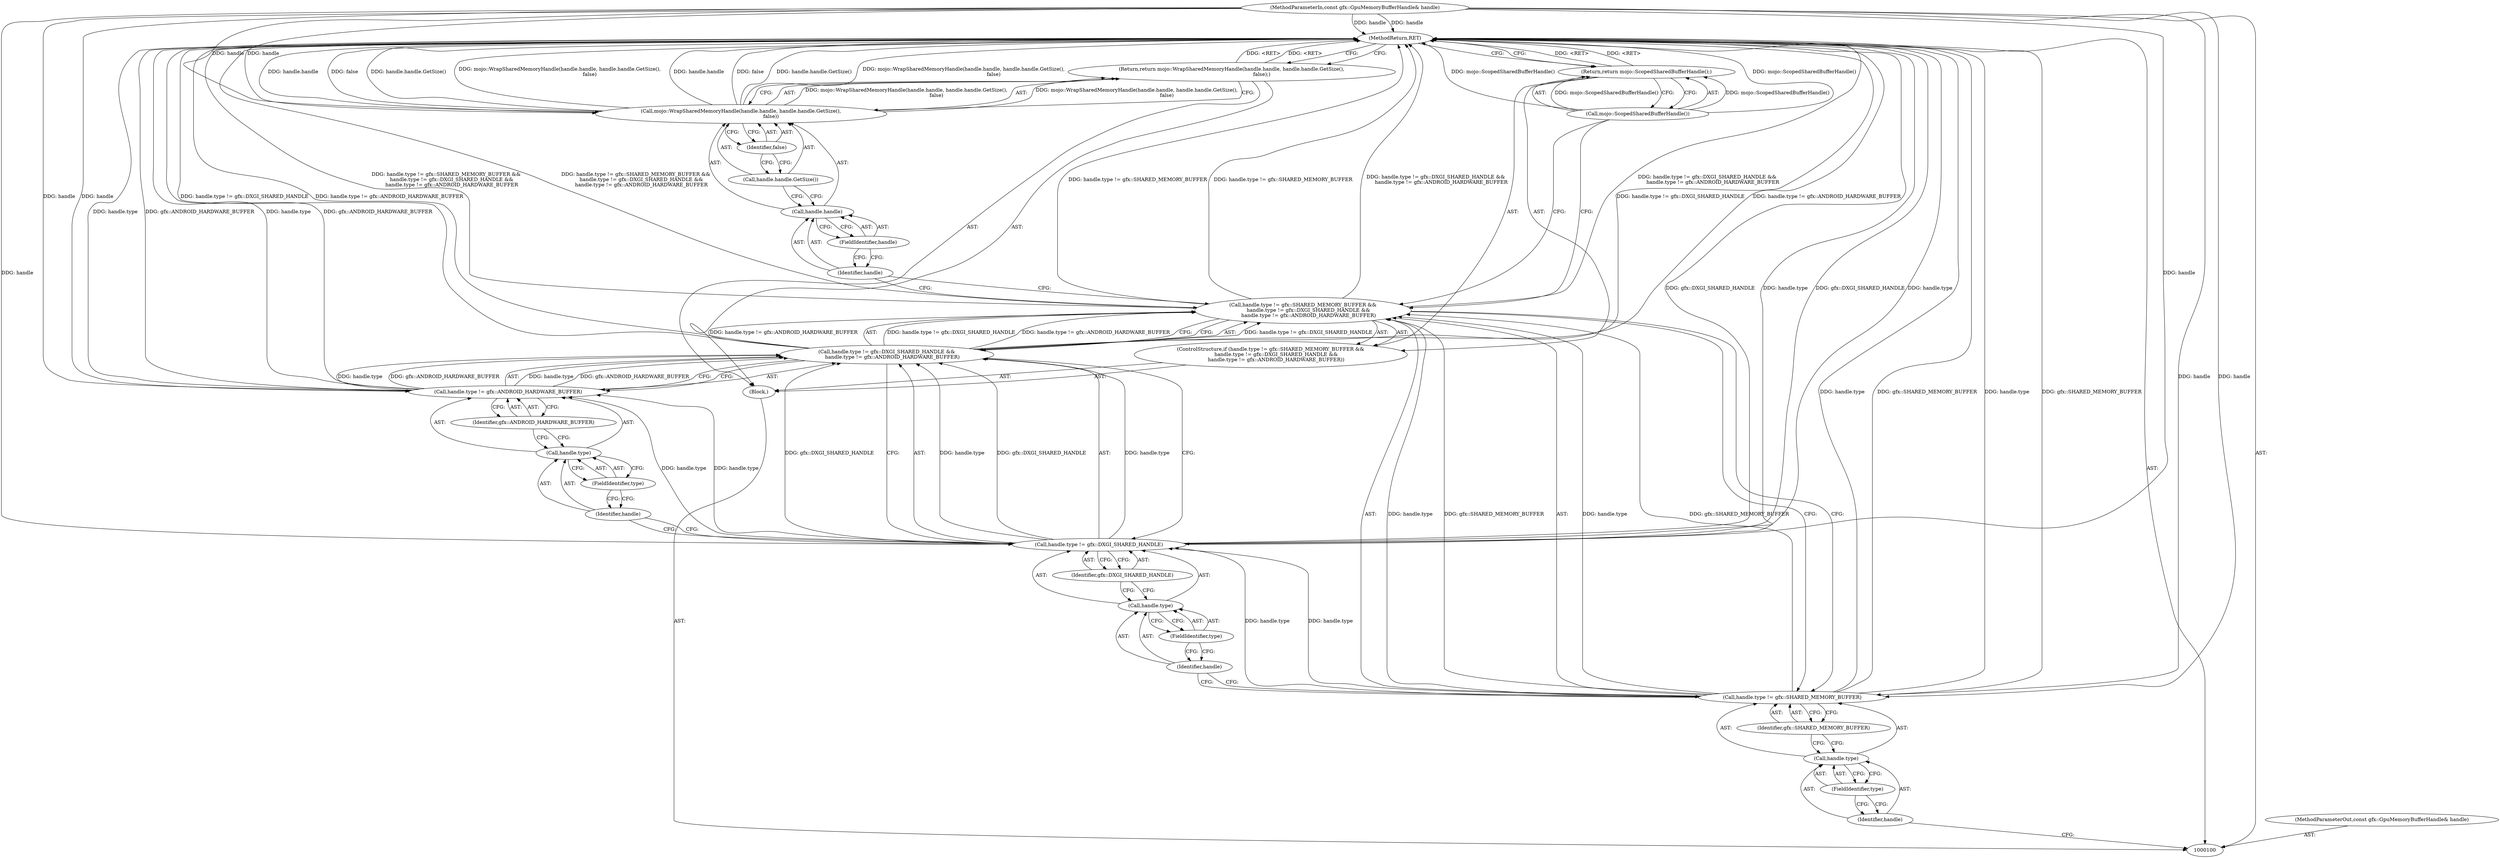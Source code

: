 digraph "1_Chrome_673ce95d481ea9368c4d4d43ac756ba1d6d9e608_35" {
"1000101" [label="(MethodParameterIn,const gfx::GpuMemoryBufferHandle& handle)"];
"1000163" [label="(MethodParameterOut,const gfx::GpuMemoryBufferHandle& handle)"];
"1000130" [label="(MethodReturn,RET)"];
"1000102" [label="(Block,)"];
"1000108" [label="(FieldIdentifier,type)"];
"1000103" [label="(ControlStructure,if (handle.type != gfx::SHARED_MEMORY_BUFFER &&\n       handle.type != gfx::DXGI_SHARED_HANDLE &&\n       handle.type != gfx::ANDROID_HARDWARE_BUFFER))"];
"1000109" [label="(Identifier,gfx::SHARED_MEMORY_BUFFER)"];
"1000104" [label="(Call,handle.type != gfx::SHARED_MEMORY_BUFFER &&\n       handle.type != gfx::DXGI_SHARED_HANDLE &&\n       handle.type != gfx::ANDROID_HARDWARE_BUFFER)"];
"1000105" [label="(Call,handle.type != gfx::SHARED_MEMORY_BUFFER)"];
"1000106" [label="(Call,handle.type)"];
"1000107" [label="(Identifier,handle)"];
"1000114" [label="(FieldIdentifier,type)"];
"1000115" [label="(Identifier,gfx::DXGI_SHARED_HANDLE)"];
"1000110" [label="(Call,handle.type != gfx::DXGI_SHARED_HANDLE &&\n       handle.type != gfx::ANDROID_HARDWARE_BUFFER)"];
"1000111" [label="(Call,handle.type != gfx::DXGI_SHARED_HANDLE)"];
"1000112" [label="(Call,handle.type)"];
"1000113" [label="(Identifier,handle)"];
"1000119" [label="(FieldIdentifier,type)"];
"1000120" [label="(Identifier,gfx::ANDROID_HARDWARE_BUFFER)"];
"1000116" [label="(Call,handle.type != gfx::ANDROID_HARDWARE_BUFFER)"];
"1000117" [label="(Call,handle.type)"];
"1000118" [label="(Identifier,handle)"];
"1000122" [label="(Call,mojo::ScopedSharedBufferHandle())"];
"1000121" [label="(Return,return mojo::ScopedSharedBufferHandle();)"];
"1000123" [label="(Return,return mojo::WrapSharedMemoryHandle(handle.handle, handle.handle.GetSize(),\n                                      false);)"];
"1000125" [label="(Call,handle.handle)"];
"1000126" [label="(Identifier,handle)"];
"1000127" [label="(FieldIdentifier,handle)"];
"1000128" [label="(Call,handle.handle.GetSize())"];
"1000124" [label="(Call,mojo::WrapSharedMemoryHandle(handle.handle, handle.handle.GetSize(),\n                                      false))"];
"1000129" [label="(Identifier,false)"];
"1000101" -> "1000100"  [label="AST: "];
"1000101" -> "1000130"  [label="DDG: handle"];
"1000101" -> "1000105"  [label="DDG: handle"];
"1000101" -> "1000111"  [label="DDG: handle"];
"1000101" -> "1000116"  [label="DDG: handle"];
"1000101" -> "1000124"  [label="DDG: handle"];
"1000163" -> "1000100"  [label="AST: "];
"1000130" -> "1000100"  [label="AST: "];
"1000130" -> "1000121"  [label="CFG: "];
"1000130" -> "1000123"  [label="CFG: "];
"1000121" -> "1000130"  [label="DDG: <RET>"];
"1000116" -> "1000130"  [label="DDG: handle.type"];
"1000116" -> "1000130"  [label="DDG: gfx::ANDROID_HARDWARE_BUFFER"];
"1000124" -> "1000130"  [label="DDG: handle.handle"];
"1000124" -> "1000130"  [label="DDG: false"];
"1000124" -> "1000130"  [label="DDG: handle.handle.GetSize()"];
"1000124" -> "1000130"  [label="DDG: mojo::WrapSharedMemoryHandle(handle.handle, handle.handle.GetSize(),\n                                      false)"];
"1000104" -> "1000130"  [label="DDG: handle.type != gfx::SHARED_MEMORY_BUFFER &&\n       handle.type != gfx::DXGI_SHARED_HANDLE &&\n       handle.type != gfx::ANDROID_HARDWARE_BUFFER"];
"1000104" -> "1000130"  [label="DDG: handle.type != gfx::SHARED_MEMORY_BUFFER"];
"1000104" -> "1000130"  [label="DDG: handle.type != gfx::DXGI_SHARED_HANDLE &&\n       handle.type != gfx::ANDROID_HARDWARE_BUFFER"];
"1000111" -> "1000130"  [label="DDG: gfx::DXGI_SHARED_HANDLE"];
"1000111" -> "1000130"  [label="DDG: handle.type"];
"1000122" -> "1000130"  [label="DDG: mojo::ScopedSharedBufferHandle()"];
"1000101" -> "1000130"  [label="DDG: handle"];
"1000110" -> "1000130"  [label="DDG: handle.type != gfx::DXGI_SHARED_HANDLE"];
"1000110" -> "1000130"  [label="DDG: handle.type != gfx::ANDROID_HARDWARE_BUFFER"];
"1000105" -> "1000130"  [label="DDG: handle.type"];
"1000105" -> "1000130"  [label="DDG: gfx::SHARED_MEMORY_BUFFER"];
"1000123" -> "1000130"  [label="DDG: <RET>"];
"1000102" -> "1000100"  [label="AST: "];
"1000103" -> "1000102"  [label="AST: "];
"1000123" -> "1000102"  [label="AST: "];
"1000108" -> "1000106"  [label="AST: "];
"1000108" -> "1000107"  [label="CFG: "];
"1000106" -> "1000108"  [label="CFG: "];
"1000103" -> "1000102"  [label="AST: "];
"1000104" -> "1000103"  [label="AST: "];
"1000121" -> "1000103"  [label="AST: "];
"1000109" -> "1000105"  [label="AST: "];
"1000109" -> "1000106"  [label="CFG: "];
"1000105" -> "1000109"  [label="CFG: "];
"1000104" -> "1000103"  [label="AST: "];
"1000104" -> "1000105"  [label="CFG: "];
"1000104" -> "1000110"  [label="CFG: "];
"1000105" -> "1000104"  [label="AST: "];
"1000110" -> "1000104"  [label="AST: "];
"1000122" -> "1000104"  [label="CFG: "];
"1000126" -> "1000104"  [label="CFG: "];
"1000104" -> "1000130"  [label="DDG: handle.type != gfx::SHARED_MEMORY_BUFFER &&\n       handle.type != gfx::DXGI_SHARED_HANDLE &&\n       handle.type != gfx::ANDROID_HARDWARE_BUFFER"];
"1000104" -> "1000130"  [label="DDG: handle.type != gfx::SHARED_MEMORY_BUFFER"];
"1000104" -> "1000130"  [label="DDG: handle.type != gfx::DXGI_SHARED_HANDLE &&\n       handle.type != gfx::ANDROID_HARDWARE_BUFFER"];
"1000105" -> "1000104"  [label="DDG: handle.type"];
"1000105" -> "1000104"  [label="DDG: gfx::SHARED_MEMORY_BUFFER"];
"1000110" -> "1000104"  [label="DDG: handle.type != gfx::DXGI_SHARED_HANDLE"];
"1000110" -> "1000104"  [label="DDG: handle.type != gfx::ANDROID_HARDWARE_BUFFER"];
"1000105" -> "1000104"  [label="AST: "];
"1000105" -> "1000109"  [label="CFG: "];
"1000106" -> "1000105"  [label="AST: "];
"1000109" -> "1000105"  [label="AST: "];
"1000113" -> "1000105"  [label="CFG: "];
"1000104" -> "1000105"  [label="CFG: "];
"1000105" -> "1000130"  [label="DDG: handle.type"];
"1000105" -> "1000130"  [label="DDG: gfx::SHARED_MEMORY_BUFFER"];
"1000105" -> "1000104"  [label="DDG: handle.type"];
"1000105" -> "1000104"  [label="DDG: gfx::SHARED_MEMORY_BUFFER"];
"1000101" -> "1000105"  [label="DDG: handle"];
"1000105" -> "1000111"  [label="DDG: handle.type"];
"1000106" -> "1000105"  [label="AST: "];
"1000106" -> "1000108"  [label="CFG: "];
"1000107" -> "1000106"  [label="AST: "];
"1000108" -> "1000106"  [label="AST: "];
"1000109" -> "1000106"  [label="CFG: "];
"1000107" -> "1000106"  [label="AST: "];
"1000107" -> "1000100"  [label="CFG: "];
"1000108" -> "1000107"  [label="CFG: "];
"1000114" -> "1000112"  [label="AST: "];
"1000114" -> "1000113"  [label="CFG: "];
"1000112" -> "1000114"  [label="CFG: "];
"1000115" -> "1000111"  [label="AST: "];
"1000115" -> "1000112"  [label="CFG: "];
"1000111" -> "1000115"  [label="CFG: "];
"1000110" -> "1000104"  [label="AST: "];
"1000110" -> "1000111"  [label="CFG: "];
"1000110" -> "1000116"  [label="CFG: "];
"1000111" -> "1000110"  [label="AST: "];
"1000116" -> "1000110"  [label="AST: "];
"1000104" -> "1000110"  [label="CFG: "];
"1000110" -> "1000130"  [label="DDG: handle.type != gfx::DXGI_SHARED_HANDLE"];
"1000110" -> "1000130"  [label="DDG: handle.type != gfx::ANDROID_HARDWARE_BUFFER"];
"1000110" -> "1000104"  [label="DDG: handle.type != gfx::DXGI_SHARED_HANDLE"];
"1000110" -> "1000104"  [label="DDG: handle.type != gfx::ANDROID_HARDWARE_BUFFER"];
"1000111" -> "1000110"  [label="DDG: handle.type"];
"1000111" -> "1000110"  [label="DDG: gfx::DXGI_SHARED_HANDLE"];
"1000116" -> "1000110"  [label="DDG: handle.type"];
"1000116" -> "1000110"  [label="DDG: gfx::ANDROID_HARDWARE_BUFFER"];
"1000111" -> "1000110"  [label="AST: "];
"1000111" -> "1000115"  [label="CFG: "];
"1000112" -> "1000111"  [label="AST: "];
"1000115" -> "1000111"  [label="AST: "];
"1000118" -> "1000111"  [label="CFG: "];
"1000110" -> "1000111"  [label="CFG: "];
"1000111" -> "1000130"  [label="DDG: gfx::DXGI_SHARED_HANDLE"];
"1000111" -> "1000130"  [label="DDG: handle.type"];
"1000111" -> "1000110"  [label="DDG: handle.type"];
"1000111" -> "1000110"  [label="DDG: gfx::DXGI_SHARED_HANDLE"];
"1000105" -> "1000111"  [label="DDG: handle.type"];
"1000101" -> "1000111"  [label="DDG: handle"];
"1000111" -> "1000116"  [label="DDG: handle.type"];
"1000112" -> "1000111"  [label="AST: "];
"1000112" -> "1000114"  [label="CFG: "];
"1000113" -> "1000112"  [label="AST: "];
"1000114" -> "1000112"  [label="AST: "];
"1000115" -> "1000112"  [label="CFG: "];
"1000113" -> "1000112"  [label="AST: "];
"1000113" -> "1000105"  [label="CFG: "];
"1000114" -> "1000113"  [label="CFG: "];
"1000119" -> "1000117"  [label="AST: "];
"1000119" -> "1000118"  [label="CFG: "];
"1000117" -> "1000119"  [label="CFG: "];
"1000120" -> "1000116"  [label="AST: "];
"1000120" -> "1000117"  [label="CFG: "];
"1000116" -> "1000120"  [label="CFG: "];
"1000116" -> "1000110"  [label="AST: "];
"1000116" -> "1000120"  [label="CFG: "];
"1000117" -> "1000116"  [label="AST: "];
"1000120" -> "1000116"  [label="AST: "];
"1000110" -> "1000116"  [label="CFG: "];
"1000116" -> "1000130"  [label="DDG: handle.type"];
"1000116" -> "1000130"  [label="DDG: gfx::ANDROID_HARDWARE_BUFFER"];
"1000116" -> "1000110"  [label="DDG: handle.type"];
"1000116" -> "1000110"  [label="DDG: gfx::ANDROID_HARDWARE_BUFFER"];
"1000111" -> "1000116"  [label="DDG: handle.type"];
"1000101" -> "1000116"  [label="DDG: handle"];
"1000117" -> "1000116"  [label="AST: "];
"1000117" -> "1000119"  [label="CFG: "];
"1000118" -> "1000117"  [label="AST: "];
"1000119" -> "1000117"  [label="AST: "];
"1000120" -> "1000117"  [label="CFG: "];
"1000118" -> "1000117"  [label="AST: "];
"1000118" -> "1000111"  [label="CFG: "];
"1000119" -> "1000118"  [label="CFG: "];
"1000122" -> "1000121"  [label="AST: "];
"1000122" -> "1000104"  [label="CFG: "];
"1000121" -> "1000122"  [label="CFG: "];
"1000122" -> "1000130"  [label="DDG: mojo::ScopedSharedBufferHandle()"];
"1000122" -> "1000121"  [label="DDG: mojo::ScopedSharedBufferHandle()"];
"1000121" -> "1000103"  [label="AST: "];
"1000121" -> "1000122"  [label="CFG: "];
"1000122" -> "1000121"  [label="AST: "];
"1000130" -> "1000121"  [label="CFG: "];
"1000121" -> "1000130"  [label="DDG: <RET>"];
"1000122" -> "1000121"  [label="DDG: mojo::ScopedSharedBufferHandle()"];
"1000123" -> "1000102"  [label="AST: "];
"1000123" -> "1000124"  [label="CFG: "];
"1000124" -> "1000123"  [label="AST: "];
"1000130" -> "1000123"  [label="CFG: "];
"1000123" -> "1000130"  [label="DDG: <RET>"];
"1000124" -> "1000123"  [label="DDG: mojo::WrapSharedMemoryHandle(handle.handle, handle.handle.GetSize(),\n                                      false)"];
"1000125" -> "1000124"  [label="AST: "];
"1000125" -> "1000127"  [label="CFG: "];
"1000126" -> "1000125"  [label="AST: "];
"1000127" -> "1000125"  [label="AST: "];
"1000128" -> "1000125"  [label="CFG: "];
"1000126" -> "1000125"  [label="AST: "];
"1000126" -> "1000104"  [label="CFG: "];
"1000127" -> "1000126"  [label="CFG: "];
"1000127" -> "1000125"  [label="AST: "];
"1000127" -> "1000126"  [label="CFG: "];
"1000125" -> "1000127"  [label="CFG: "];
"1000128" -> "1000124"  [label="AST: "];
"1000128" -> "1000125"  [label="CFG: "];
"1000129" -> "1000128"  [label="CFG: "];
"1000124" -> "1000123"  [label="AST: "];
"1000124" -> "1000129"  [label="CFG: "];
"1000125" -> "1000124"  [label="AST: "];
"1000128" -> "1000124"  [label="AST: "];
"1000129" -> "1000124"  [label="AST: "];
"1000123" -> "1000124"  [label="CFG: "];
"1000124" -> "1000130"  [label="DDG: handle.handle"];
"1000124" -> "1000130"  [label="DDG: false"];
"1000124" -> "1000130"  [label="DDG: handle.handle.GetSize()"];
"1000124" -> "1000130"  [label="DDG: mojo::WrapSharedMemoryHandle(handle.handle, handle.handle.GetSize(),\n                                      false)"];
"1000124" -> "1000123"  [label="DDG: mojo::WrapSharedMemoryHandle(handle.handle, handle.handle.GetSize(),\n                                      false)"];
"1000101" -> "1000124"  [label="DDG: handle"];
"1000129" -> "1000124"  [label="AST: "];
"1000129" -> "1000128"  [label="CFG: "];
"1000124" -> "1000129"  [label="CFG: "];
}
